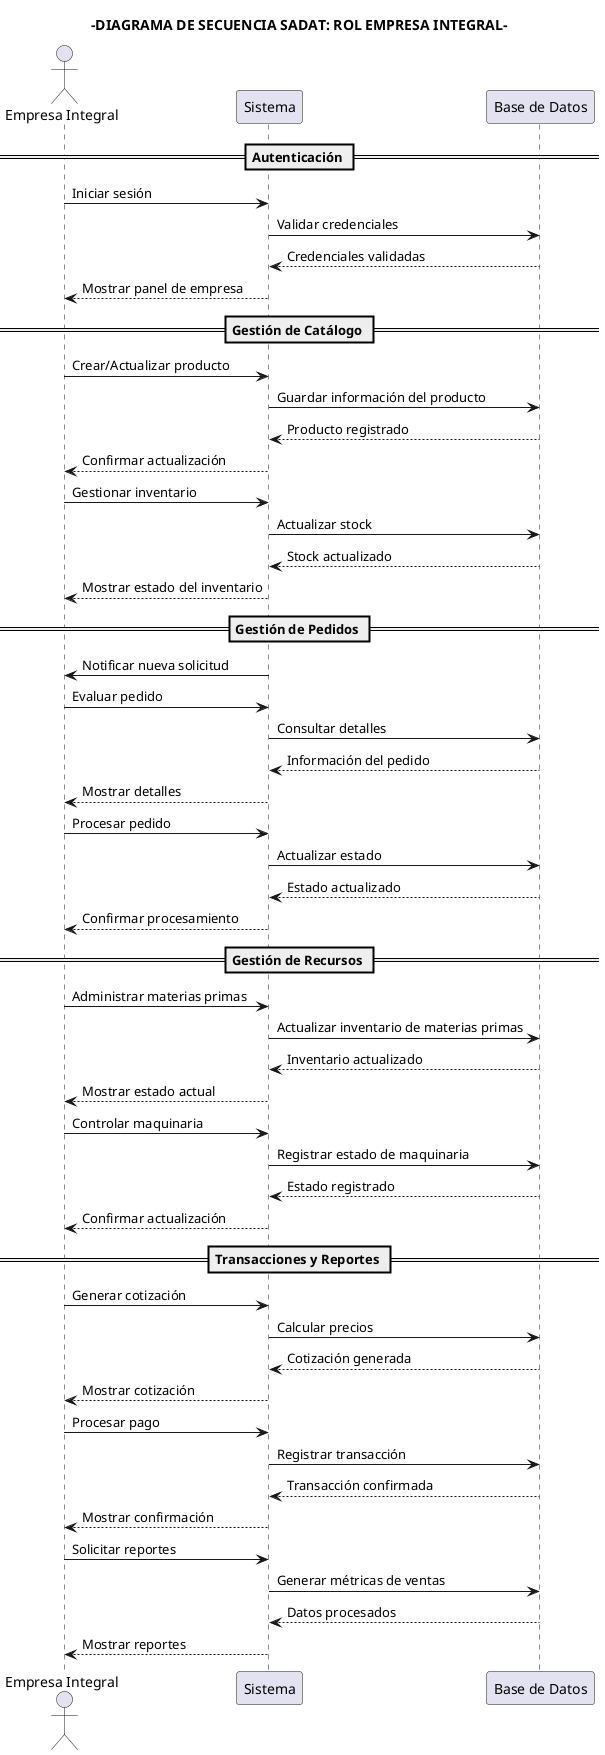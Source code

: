@startuml
title -DIAGRAMA DE SECUENCIA SADAT: ROL EMPRESA INTEGRAL-

actor "Empresa Integral" as EI
participant "Sistema" as Sistema
participant "Base de Datos" as BD

== Autenticación ==
EI -> Sistema: Iniciar sesión
Sistema -> BD: Validar credenciales
BD --> Sistema: Credenciales validadas
Sistema --> EI: Mostrar panel de empresa

== Gestión de Catálogo ==
EI -> Sistema: Crear/Actualizar producto
Sistema -> BD: Guardar información del producto
BD --> Sistema: Producto registrado
Sistema --> EI: Confirmar actualización

EI -> Sistema: Gestionar inventario
Sistema -> BD: Actualizar stock
BD --> Sistema: Stock actualizado
Sistema --> EI: Mostrar estado del inventario

== Gestión de Pedidos ==
Sistema -> EI: Notificar nueva solicitud
EI -> Sistema: Evaluar pedido
Sistema -> BD: Consultar detalles
BD --> Sistema: Información del pedido
Sistema --> EI: Mostrar detalles

EI -> Sistema: Procesar pedido
Sistema -> BD: Actualizar estado
BD --> Sistema: Estado actualizado
Sistema --> EI: Confirmar procesamiento

== Gestión de Recursos ==
EI -> Sistema: Administrar materias primas
Sistema -> BD: Actualizar inventario de materias primas
BD --> Sistema: Inventario actualizado
Sistema --> EI: Mostrar estado actual

EI -> Sistema: Controlar maquinaria
Sistema -> BD: Registrar estado de maquinaria
BD --> Sistema: Estado registrado
Sistema --> EI: Confirmar actualización

== Transacciones y Reportes ==
EI -> Sistema: Generar cotización
Sistema -> BD: Calcular precios
BD --> Sistema: Cotización generada
Sistema --> EI: Mostrar cotización

EI -> Sistema: Procesar pago
Sistema -> BD: Registrar transacción
BD --> Sistema: Transacción confirmada
Sistema --> EI: Mostrar confirmación

EI -> Sistema: Solicitar reportes
Sistema -> BD: Generar métricas de ventas
BD --> Sistema: Datos procesados
Sistema --> EI: Mostrar reportes

@enduml